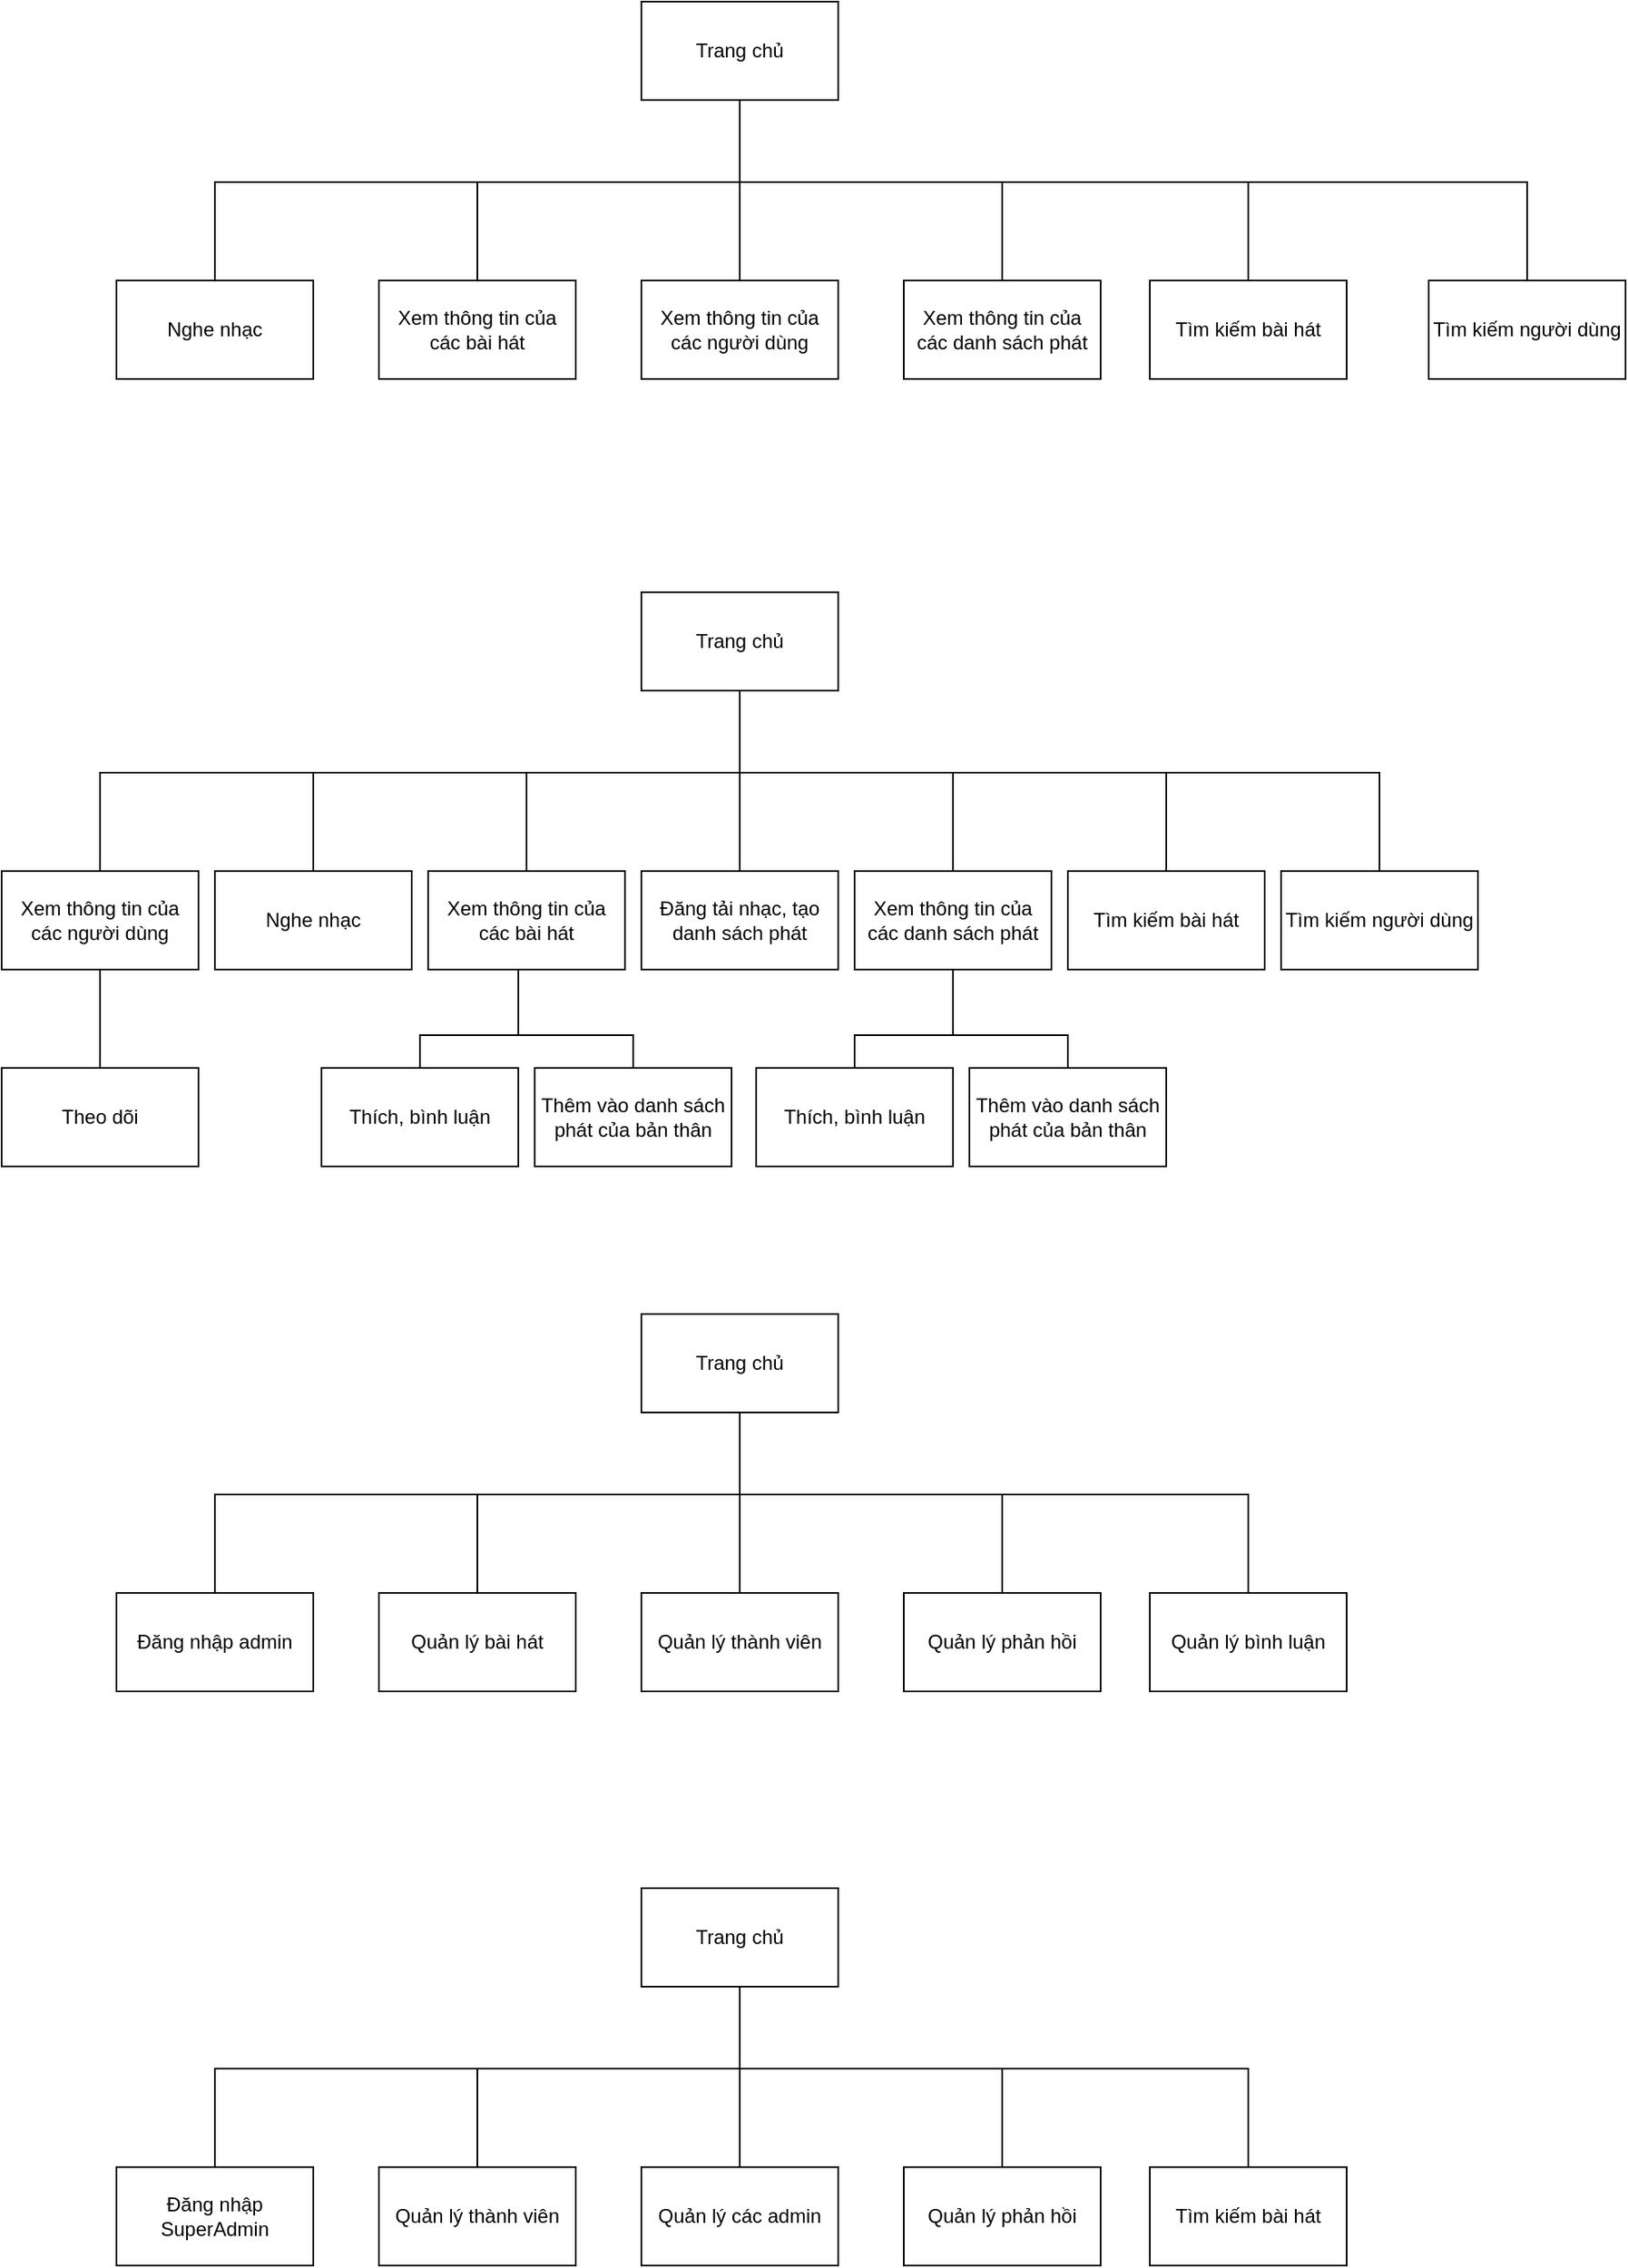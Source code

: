 <mxfile version="22.0.2" type="device">
  <diagram name="Page-1" id="H46Fu1dCmMLFR6pdWDtu">
    <mxGraphModel dx="604" dy="550" grid="1" gridSize="10" guides="1" tooltips="1" connect="1" arrows="1" fold="1" page="1" pageScale="1" pageWidth="827" pageHeight="1169" math="0" shadow="0">
      <root>
        <mxCell id="0" />
        <mxCell id="1" parent="0" />
        <mxCell id="Mgi70flcTU6xSAbqzv8T-1" value="Trang chủ" style="rounded=0;whiteSpace=wrap;html=1;" vertex="1" parent="1">
          <mxGeometry x="420" y="250" width="120" height="60" as="geometry" />
        </mxCell>
        <mxCell id="Mgi70flcTU6xSAbqzv8T-2" value="Xem thông tin của các người dùng" style="rounded=0;whiteSpace=wrap;html=1;" vertex="1" parent="1">
          <mxGeometry x="420" y="420" width="120" height="60" as="geometry" />
        </mxCell>
        <mxCell id="Mgi70flcTU6xSAbqzv8T-3" value="Nghe nhạc" style="rounded=0;whiteSpace=wrap;html=1;" vertex="1" parent="1">
          <mxGeometry x="100" y="420" width="120" height="60" as="geometry" />
        </mxCell>
        <mxCell id="Mgi70flcTU6xSAbqzv8T-4" value="Xem thông tin của các bài hát" style="rounded=0;whiteSpace=wrap;html=1;" vertex="1" parent="1">
          <mxGeometry x="260" y="420" width="120" height="60" as="geometry" />
        </mxCell>
        <mxCell id="Mgi70flcTU6xSAbqzv8T-5" value="Tìm kiếm bài hát" style="rounded=0;whiteSpace=wrap;html=1;" vertex="1" parent="1">
          <mxGeometry x="730" y="420" width="120" height="60" as="geometry" />
        </mxCell>
        <mxCell id="Mgi70flcTU6xSAbqzv8T-6" value="Tìm kiếm người dùng" style="rounded=0;whiteSpace=wrap;html=1;" vertex="1" parent="1">
          <mxGeometry x="900" y="420" width="120" height="60" as="geometry" />
        </mxCell>
        <mxCell id="Mgi70flcTU6xSAbqzv8T-7" value="" style="endArrow=none;html=1;rounded=0;entryX=0.5;entryY=1;entryDx=0;entryDy=0;exitX=0.5;exitY=0;exitDx=0;exitDy=0;" edge="1" parent="1" source="Mgi70flcTU6xSAbqzv8T-2" target="Mgi70flcTU6xSAbqzv8T-1">
          <mxGeometry width="50" height="50" relative="1" as="geometry">
            <mxPoint x="360" y="470" as="sourcePoint" />
            <mxPoint x="410" y="420" as="targetPoint" />
          </mxGeometry>
        </mxCell>
        <mxCell id="Mgi70flcTU6xSAbqzv8T-8" value="" style="endArrow=none;html=1;rounded=0;entryX=0.5;entryY=0;entryDx=0;entryDy=0;exitX=0.5;exitY=1;exitDx=0;exitDy=0;" edge="1" parent="1" source="Mgi70flcTU6xSAbqzv8T-1" target="Mgi70flcTU6xSAbqzv8T-3">
          <mxGeometry width="50" height="50" relative="1" as="geometry">
            <mxPoint x="510" y="500" as="sourcePoint" />
            <mxPoint x="560" y="450" as="targetPoint" />
            <Array as="points">
              <mxPoint x="480" y="360" />
              <mxPoint x="160" y="360" />
            </Array>
          </mxGeometry>
        </mxCell>
        <mxCell id="Mgi70flcTU6xSAbqzv8T-9" value="" style="endArrow=none;html=1;rounded=0;entryX=0.5;entryY=1;entryDx=0;entryDy=0;exitX=0.5;exitY=0;exitDx=0;exitDy=0;" edge="1" parent="1" source="Mgi70flcTU6xSAbqzv8T-4" target="Mgi70flcTU6xSAbqzv8T-1">
          <mxGeometry width="50" height="50" relative="1" as="geometry">
            <mxPoint x="510" y="500" as="sourcePoint" />
            <mxPoint x="560" y="450" as="targetPoint" />
            <Array as="points">
              <mxPoint x="320" y="360" />
              <mxPoint x="480" y="360" />
            </Array>
          </mxGeometry>
        </mxCell>
        <mxCell id="Mgi70flcTU6xSAbqzv8T-10" value="" style="endArrow=none;html=1;rounded=0;exitX=0.5;exitY=1;exitDx=0;exitDy=0;entryX=0.5;entryY=0;entryDx=0;entryDy=0;" edge="1" parent="1" source="Mgi70flcTU6xSAbqzv8T-1" target="Mgi70flcTU6xSAbqzv8T-6">
          <mxGeometry width="50" height="50" relative="1" as="geometry">
            <mxPoint x="510" y="500" as="sourcePoint" />
            <mxPoint x="560" y="450" as="targetPoint" />
            <Array as="points">
              <mxPoint x="480" y="360" />
              <mxPoint x="640" y="360" />
              <mxPoint x="960" y="360" />
            </Array>
          </mxGeometry>
        </mxCell>
        <mxCell id="Mgi70flcTU6xSAbqzv8T-11" value="" style="endArrow=none;html=1;rounded=0;exitX=0.5;exitY=1;exitDx=0;exitDy=0;entryX=0.5;entryY=0;entryDx=0;entryDy=0;" edge="1" parent="1" source="Mgi70flcTU6xSAbqzv8T-1" target="Mgi70flcTU6xSAbqzv8T-5">
          <mxGeometry width="50" height="50" relative="1" as="geometry">
            <mxPoint x="510" y="500" as="sourcePoint" />
            <mxPoint x="560" y="450" as="targetPoint" />
            <Array as="points">
              <mxPoint x="480" y="360" />
              <mxPoint x="790" y="360" />
            </Array>
          </mxGeometry>
        </mxCell>
        <mxCell id="Mgi70flcTU6xSAbqzv8T-25" value="Thích, bình luận" style="rounded=0;whiteSpace=wrap;html=1;" vertex="1" parent="1">
          <mxGeometry x="225" y="900" width="120" height="60" as="geometry" />
        </mxCell>
        <mxCell id="Mgi70flcTU6xSAbqzv8T-26" value="Xem thông tin của các danh sách phát" style="rounded=0;whiteSpace=wrap;html=1;" vertex="1" parent="1">
          <mxGeometry x="580" y="420" width="120" height="60" as="geometry" />
        </mxCell>
        <mxCell id="Mgi70flcTU6xSAbqzv8T-27" value="" style="endArrow=none;html=1;rounded=0;entryX=0.5;entryY=1;entryDx=0;entryDy=0;exitX=0.5;exitY=0;exitDx=0;exitDy=0;" edge="1" parent="1" source="Mgi70flcTU6xSAbqzv8T-26" target="Mgi70flcTU6xSAbqzv8T-1">
          <mxGeometry width="50" height="50" relative="1" as="geometry">
            <mxPoint x="490" y="430" as="sourcePoint" />
            <mxPoint x="490" y="320" as="targetPoint" />
            <Array as="points">
              <mxPoint x="640" y="360" />
              <mxPoint x="480" y="360" />
            </Array>
          </mxGeometry>
        </mxCell>
        <mxCell id="Mgi70flcTU6xSAbqzv8T-28" value="Trang chủ" style="rounded=0;whiteSpace=wrap;html=1;" vertex="1" parent="1">
          <mxGeometry x="420" y="610" width="120" height="60" as="geometry" />
        </mxCell>
        <mxCell id="Mgi70flcTU6xSAbqzv8T-30" value="Nghe nhạc" style="rounded=0;whiteSpace=wrap;html=1;" vertex="1" parent="1">
          <mxGeometry x="160" y="780" width="120" height="60" as="geometry" />
        </mxCell>
        <mxCell id="Mgi70flcTU6xSAbqzv8T-31" value="Xem thông tin của các bài hát" style="rounded=0;whiteSpace=wrap;html=1;" vertex="1" parent="1">
          <mxGeometry x="290" y="780" width="120" height="60" as="geometry" />
        </mxCell>
        <mxCell id="Mgi70flcTU6xSAbqzv8T-32" value="Tìm kiếm bài hát" style="rounded=0;whiteSpace=wrap;html=1;" vertex="1" parent="1">
          <mxGeometry x="680" y="780" width="120" height="60" as="geometry" />
        </mxCell>
        <mxCell id="Mgi70flcTU6xSAbqzv8T-33" value="Tìm kiếm người dùng" style="rounded=0;whiteSpace=wrap;html=1;" vertex="1" parent="1">
          <mxGeometry x="810" y="780" width="120" height="60" as="geometry" />
        </mxCell>
        <mxCell id="Mgi70flcTU6xSAbqzv8T-34" value="" style="endArrow=none;html=1;rounded=0;entryX=0.5;entryY=1;entryDx=0;entryDy=0;exitX=0.5;exitY=0;exitDx=0;exitDy=0;" edge="1" parent="1" target="Mgi70flcTU6xSAbqzv8T-28">
          <mxGeometry width="50" height="50" relative="1" as="geometry">
            <mxPoint x="480" y="780" as="sourcePoint" />
            <mxPoint x="410" y="780" as="targetPoint" />
          </mxGeometry>
        </mxCell>
        <mxCell id="Mgi70flcTU6xSAbqzv8T-35" value="" style="endArrow=none;html=1;rounded=0;entryX=0.5;entryY=0;entryDx=0;entryDy=0;exitX=0.5;exitY=1;exitDx=0;exitDy=0;" edge="1" parent="1" source="Mgi70flcTU6xSAbqzv8T-28" target="Mgi70flcTU6xSAbqzv8T-30">
          <mxGeometry width="50" height="50" relative="1" as="geometry">
            <mxPoint x="510" y="860" as="sourcePoint" />
            <mxPoint x="560" y="810" as="targetPoint" />
            <Array as="points">
              <mxPoint x="480" y="720" />
              <mxPoint x="220" y="720" />
            </Array>
          </mxGeometry>
        </mxCell>
        <mxCell id="Mgi70flcTU6xSAbqzv8T-36" value="" style="endArrow=none;html=1;rounded=0;entryX=0.5;entryY=1;entryDx=0;entryDy=0;exitX=0.5;exitY=0;exitDx=0;exitDy=0;" edge="1" parent="1" source="Mgi70flcTU6xSAbqzv8T-31" target="Mgi70flcTU6xSAbqzv8T-28">
          <mxGeometry width="50" height="50" relative="1" as="geometry">
            <mxPoint x="510" y="860" as="sourcePoint" />
            <mxPoint x="560" y="810" as="targetPoint" />
            <Array as="points">
              <mxPoint x="350" y="720" />
              <mxPoint x="480" y="720" />
            </Array>
          </mxGeometry>
        </mxCell>
        <mxCell id="Mgi70flcTU6xSAbqzv8T-37" value="" style="endArrow=none;html=1;rounded=0;exitX=0.5;exitY=1;exitDx=0;exitDy=0;entryX=0.5;entryY=0;entryDx=0;entryDy=0;" edge="1" parent="1" source="Mgi70flcTU6xSAbqzv8T-28" target="Mgi70flcTU6xSAbqzv8T-33">
          <mxGeometry width="50" height="50" relative="1" as="geometry">
            <mxPoint x="510" y="860" as="sourcePoint" />
            <mxPoint x="560" y="810" as="targetPoint" />
            <Array as="points">
              <mxPoint x="480" y="720" />
              <mxPoint x="640" y="720" />
              <mxPoint x="870" y="720" />
            </Array>
          </mxGeometry>
        </mxCell>
        <mxCell id="Mgi70flcTU6xSAbqzv8T-38" value="" style="endArrow=none;html=1;rounded=0;exitX=0.5;exitY=1;exitDx=0;exitDy=0;entryX=0.5;entryY=0;entryDx=0;entryDy=0;" edge="1" parent="1" source="Mgi70flcTU6xSAbqzv8T-28" target="Mgi70flcTU6xSAbqzv8T-32">
          <mxGeometry width="50" height="50" relative="1" as="geometry">
            <mxPoint x="510" y="860" as="sourcePoint" />
            <mxPoint x="560" y="810" as="targetPoint" />
            <Array as="points">
              <mxPoint x="480" y="720" />
              <mxPoint x="740" y="720" />
            </Array>
          </mxGeometry>
        </mxCell>
        <mxCell id="Mgi70flcTU6xSAbqzv8T-39" value="Xem thông tin của các danh sách phát" style="rounded=0;whiteSpace=wrap;html=1;" vertex="1" parent="1">
          <mxGeometry x="550" y="780" width="120" height="60" as="geometry" />
        </mxCell>
        <mxCell id="Mgi70flcTU6xSAbqzv8T-40" value="" style="endArrow=none;html=1;rounded=0;entryX=0.5;entryY=1;entryDx=0;entryDy=0;exitX=0.5;exitY=0;exitDx=0;exitDy=0;" edge="1" parent="1" source="Mgi70flcTU6xSAbqzv8T-39" target="Mgi70flcTU6xSAbqzv8T-28">
          <mxGeometry width="50" height="50" relative="1" as="geometry">
            <mxPoint x="490" y="790" as="sourcePoint" />
            <mxPoint x="490" y="680" as="targetPoint" />
            <Array as="points">
              <mxPoint x="610" y="720" />
              <mxPoint x="480" y="720" />
            </Array>
          </mxGeometry>
        </mxCell>
        <mxCell id="Mgi70flcTU6xSAbqzv8T-41" value="" style="endArrow=none;html=1;rounded=0;entryX=0.5;entryY=1;entryDx=0;entryDy=0;exitX=0.5;exitY=0;exitDx=0;exitDy=0;" edge="1" parent="1" target="Mgi70flcTU6xSAbqzv8T-28">
          <mxGeometry width="50" height="50" relative="1" as="geometry">
            <mxPoint x="90" y="780" as="sourcePoint" />
            <mxPoint x="490" y="680" as="targetPoint" />
            <Array as="points">
              <mxPoint x="90" y="720" />
              <mxPoint x="480" y="720" />
            </Array>
          </mxGeometry>
        </mxCell>
        <mxCell id="Mgi70flcTU6xSAbqzv8T-42" value="" style="endArrow=none;html=1;rounded=0;entryX=0.5;entryY=1;entryDx=0;entryDy=0;exitX=0.5;exitY=0;exitDx=0;exitDy=0;" edge="1" parent="1" source="Mgi70flcTU6xSAbqzv8T-25">
          <mxGeometry width="50" height="50" relative="1" as="geometry">
            <mxPoint x="475" y="840" as="sourcePoint" />
            <mxPoint x="345" y="840" as="targetPoint" />
            <Array as="points">
              <mxPoint x="285" y="880" />
              <mxPoint x="345" y="880" />
            </Array>
          </mxGeometry>
        </mxCell>
        <mxCell id="Mgi70flcTU6xSAbqzv8T-43" value="Thêm vào danh sách phát của bản thân" style="rounded=0;whiteSpace=wrap;html=1;" vertex="1" parent="1">
          <mxGeometry x="355" y="900" width="120" height="60" as="geometry" />
        </mxCell>
        <mxCell id="Mgi70flcTU6xSAbqzv8T-44" value="" style="endArrow=none;html=1;rounded=0;entryX=0.5;entryY=1;entryDx=0;entryDy=0;exitX=0.5;exitY=0;exitDx=0;exitDy=0;" edge="1" parent="1" source="Mgi70flcTU6xSAbqzv8T-43">
          <mxGeometry width="50" height="50" relative="1" as="geometry">
            <mxPoint x="295" y="910" as="sourcePoint" />
            <mxPoint x="345" y="840" as="targetPoint" />
            <Array as="points">
              <mxPoint x="415" y="880" />
              <mxPoint x="345" y="880" />
            </Array>
          </mxGeometry>
        </mxCell>
        <mxCell id="Mgi70flcTU6xSAbqzv8T-45" value="Theo dõi" style="rounded=0;whiteSpace=wrap;html=1;" vertex="1" parent="1">
          <mxGeometry x="30" y="900" width="120" height="60" as="geometry" />
        </mxCell>
        <mxCell id="Mgi70flcTU6xSAbqzv8T-46" value="Thích, bình luận" style="rounded=0;whiteSpace=wrap;html=1;" vertex="1" parent="1">
          <mxGeometry x="490" y="900" width="120" height="60" as="geometry" />
        </mxCell>
        <mxCell id="Mgi70flcTU6xSAbqzv8T-47" value="" style="endArrow=none;html=1;rounded=0;entryX=0.5;entryY=1;entryDx=0;entryDy=0;exitX=0.5;exitY=0;exitDx=0;exitDy=0;" edge="1" parent="1" source="Mgi70flcTU6xSAbqzv8T-46">
          <mxGeometry width="50" height="50" relative="1" as="geometry">
            <mxPoint x="740" y="840" as="sourcePoint" />
            <mxPoint x="610" y="840" as="targetPoint" />
            <Array as="points">
              <mxPoint x="550" y="880" />
              <mxPoint x="610" y="880" />
            </Array>
          </mxGeometry>
        </mxCell>
        <mxCell id="Mgi70flcTU6xSAbqzv8T-48" value="Thêm vào danh sách phát của bản thân" style="rounded=0;whiteSpace=wrap;html=1;" vertex="1" parent="1">
          <mxGeometry x="620" y="900" width="120" height="60" as="geometry" />
        </mxCell>
        <mxCell id="Mgi70flcTU6xSAbqzv8T-49" value="" style="endArrow=none;html=1;rounded=0;entryX=0.5;entryY=1;entryDx=0;entryDy=0;exitX=0.5;exitY=0;exitDx=0;exitDy=0;" edge="1" parent="1" source="Mgi70flcTU6xSAbqzv8T-48">
          <mxGeometry width="50" height="50" relative="1" as="geometry">
            <mxPoint x="560" y="910" as="sourcePoint" />
            <mxPoint x="610" y="840" as="targetPoint" />
            <Array as="points">
              <mxPoint x="680" y="880" />
              <mxPoint x="610" y="880" />
            </Array>
          </mxGeometry>
        </mxCell>
        <mxCell id="Mgi70flcTU6xSAbqzv8T-50" value="Đăng tải nhạc, tạo danh sách phát" style="rounded=0;whiteSpace=wrap;html=1;" vertex="1" parent="1">
          <mxGeometry x="420" y="780" width="120" height="60" as="geometry" />
        </mxCell>
        <mxCell id="Mgi70flcTU6xSAbqzv8T-51" value="Xem thông tin của các người dùng" style="rounded=0;whiteSpace=wrap;html=1;" vertex="1" parent="1">
          <mxGeometry x="30" y="780" width="120" height="60" as="geometry" />
        </mxCell>
        <mxCell id="Mgi70flcTU6xSAbqzv8T-52" value="" style="endArrow=none;html=1;rounded=0;entryX=0.5;entryY=1;entryDx=0;entryDy=0;" edge="1" parent="1" source="Mgi70flcTU6xSAbqzv8T-45" target="Mgi70flcTU6xSAbqzv8T-51">
          <mxGeometry width="50" height="50" relative="1" as="geometry">
            <mxPoint x="490" y="790" as="sourcePoint" />
            <mxPoint x="490" y="680" as="targetPoint" />
          </mxGeometry>
        </mxCell>
        <mxCell id="Mgi70flcTU6xSAbqzv8T-53" value="Trang chủ" style="rounded=0;whiteSpace=wrap;html=1;" vertex="1" parent="1">
          <mxGeometry x="420" y="1050" width="120" height="60" as="geometry" />
        </mxCell>
        <mxCell id="Mgi70flcTU6xSAbqzv8T-54" value="Quản lý thành viên" style="rounded=0;whiteSpace=wrap;html=1;" vertex="1" parent="1">
          <mxGeometry x="420" y="1220" width="120" height="60" as="geometry" />
        </mxCell>
        <mxCell id="Mgi70flcTU6xSAbqzv8T-55" value="Đăng nhập admin" style="rounded=0;whiteSpace=wrap;html=1;" vertex="1" parent="1">
          <mxGeometry x="100" y="1220" width="120" height="60" as="geometry" />
        </mxCell>
        <mxCell id="Mgi70flcTU6xSAbqzv8T-56" value="Quản lý bài hát" style="rounded=0;whiteSpace=wrap;html=1;" vertex="1" parent="1">
          <mxGeometry x="260" y="1220" width="120" height="60" as="geometry" />
        </mxCell>
        <mxCell id="Mgi70flcTU6xSAbqzv8T-57" value="Quản lý bình luận" style="rounded=0;whiteSpace=wrap;html=1;" vertex="1" parent="1">
          <mxGeometry x="730" y="1220" width="120" height="60" as="geometry" />
        </mxCell>
        <mxCell id="Mgi70flcTU6xSAbqzv8T-59" value="" style="endArrow=none;html=1;rounded=0;entryX=0.5;entryY=1;entryDx=0;entryDy=0;exitX=0.5;exitY=0;exitDx=0;exitDy=0;" edge="1" parent="1" source="Mgi70flcTU6xSAbqzv8T-54" target="Mgi70flcTU6xSAbqzv8T-53">
          <mxGeometry width="50" height="50" relative="1" as="geometry">
            <mxPoint x="360" y="1270" as="sourcePoint" />
            <mxPoint x="410" y="1220" as="targetPoint" />
          </mxGeometry>
        </mxCell>
        <mxCell id="Mgi70flcTU6xSAbqzv8T-60" value="" style="endArrow=none;html=1;rounded=0;entryX=0.5;entryY=0;entryDx=0;entryDy=0;exitX=0.5;exitY=1;exitDx=0;exitDy=0;" edge="1" parent="1" source="Mgi70flcTU6xSAbqzv8T-53" target="Mgi70flcTU6xSAbqzv8T-55">
          <mxGeometry width="50" height="50" relative="1" as="geometry">
            <mxPoint x="510" y="1300" as="sourcePoint" />
            <mxPoint x="560" y="1250" as="targetPoint" />
            <Array as="points">
              <mxPoint x="480" y="1160" />
              <mxPoint x="160" y="1160" />
            </Array>
          </mxGeometry>
        </mxCell>
        <mxCell id="Mgi70flcTU6xSAbqzv8T-61" value="" style="endArrow=none;html=1;rounded=0;entryX=0.5;entryY=1;entryDx=0;entryDy=0;exitX=0.5;exitY=0;exitDx=0;exitDy=0;" edge="1" parent="1" source="Mgi70flcTU6xSAbqzv8T-56" target="Mgi70flcTU6xSAbqzv8T-53">
          <mxGeometry width="50" height="50" relative="1" as="geometry">
            <mxPoint x="510" y="1300" as="sourcePoint" />
            <mxPoint x="560" y="1250" as="targetPoint" />
            <Array as="points">
              <mxPoint x="320" y="1160" />
              <mxPoint x="480" y="1160" />
            </Array>
          </mxGeometry>
        </mxCell>
        <mxCell id="Mgi70flcTU6xSAbqzv8T-63" value="" style="endArrow=none;html=1;rounded=0;exitX=0.5;exitY=1;exitDx=0;exitDy=0;entryX=0.5;entryY=0;entryDx=0;entryDy=0;" edge="1" parent="1" source="Mgi70flcTU6xSAbqzv8T-53" target="Mgi70flcTU6xSAbqzv8T-57">
          <mxGeometry width="50" height="50" relative="1" as="geometry">
            <mxPoint x="510" y="1300" as="sourcePoint" />
            <mxPoint x="560" y="1250" as="targetPoint" />
            <Array as="points">
              <mxPoint x="480" y="1160" />
              <mxPoint x="790" y="1160" />
            </Array>
          </mxGeometry>
        </mxCell>
        <mxCell id="Mgi70flcTU6xSAbqzv8T-64" value="Quản lý phản hồi" style="rounded=0;whiteSpace=wrap;html=1;" vertex="1" parent="1">
          <mxGeometry x="580" y="1220" width="120" height="60" as="geometry" />
        </mxCell>
        <mxCell id="Mgi70flcTU6xSAbqzv8T-65" value="" style="endArrow=none;html=1;rounded=0;entryX=0.5;entryY=1;entryDx=0;entryDy=0;exitX=0.5;exitY=0;exitDx=0;exitDy=0;" edge="1" parent="1" source="Mgi70flcTU6xSAbqzv8T-64" target="Mgi70flcTU6xSAbqzv8T-53">
          <mxGeometry width="50" height="50" relative="1" as="geometry">
            <mxPoint x="490" y="1230" as="sourcePoint" />
            <mxPoint x="490" y="1120" as="targetPoint" />
            <Array as="points">
              <mxPoint x="640" y="1160" />
              <mxPoint x="480" y="1160" />
            </Array>
          </mxGeometry>
        </mxCell>
        <mxCell id="Mgi70flcTU6xSAbqzv8T-66" value="Trang chủ" style="rounded=0;whiteSpace=wrap;html=1;" vertex="1" parent="1">
          <mxGeometry x="420" y="1400" width="120" height="60" as="geometry" />
        </mxCell>
        <mxCell id="Mgi70flcTU6xSAbqzv8T-67" value="Quản lý các admin" style="rounded=0;whiteSpace=wrap;html=1;" vertex="1" parent="1">
          <mxGeometry x="420" y="1570" width="120" height="60" as="geometry" />
        </mxCell>
        <mxCell id="Mgi70flcTU6xSAbqzv8T-68" value="Đăng nhập SuperAdmin" style="rounded=0;whiteSpace=wrap;html=1;" vertex="1" parent="1">
          <mxGeometry x="100" y="1570" width="120" height="60" as="geometry" />
        </mxCell>
        <mxCell id="Mgi70flcTU6xSAbqzv8T-69" value="Quản lý thành viên" style="rounded=0;whiteSpace=wrap;html=1;" vertex="1" parent="1">
          <mxGeometry x="260" y="1570" width="120" height="60" as="geometry" />
        </mxCell>
        <mxCell id="Mgi70flcTU6xSAbqzv8T-70" value="Tìm kiếm bài hát" style="rounded=0;whiteSpace=wrap;html=1;" vertex="1" parent="1">
          <mxGeometry x="730" y="1570" width="120" height="60" as="geometry" />
        </mxCell>
        <mxCell id="Mgi70flcTU6xSAbqzv8T-72" value="" style="endArrow=none;html=1;rounded=0;entryX=0.5;entryY=1;entryDx=0;entryDy=0;exitX=0.5;exitY=0;exitDx=0;exitDy=0;" edge="1" parent="1" source="Mgi70flcTU6xSAbqzv8T-67" target="Mgi70flcTU6xSAbqzv8T-66">
          <mxGeometry width="50" height="50" relative="1" as="geometry">
            <mxPoint x="360" y="1620" as="sourcePoint" />
            <mxPoint x="410" y="1570" as="targetPoint" />
          </mxGeometry>
        </mxCell>
        <mxCell id="Mgi70flcTU6xSAbqzv8T-73" value="" style="endArrow=none;html=1;rounded=0;entryX=0.5;entryY=0;entryDx=0;entryDy=0;exitX=0.5;exitY=1;exitDx=0;exitDy=0;" edge="1" parent="1" source="Mgi70flcTU6xSAbqzv8T-66" target="Mgi70flcTU6xSAbqzv8T-68">
          <mxGeometry width="50" height="50" relative="1" as="geometry">
            <mxPoint x="510" y="1650" as="sourcePoint" />
            <mxPoint x="560" y="1600" as="targetPoint" />
            <Array as="points">
              <mxPoint x="480" y="1510" />
              <mxPoint x="160" y="1510" />
            </Array>
          </mxGeometry>
        </mxCell>
        <mxCell id="Mgi70flcTU6xSAbqzv8T-74" value="" style="endArrow=none;html=1;rounded=0;entryX=0.5;entryY=1;entryDx=0;entryDy=0;exitX=0.5;exitY=0;exitDx=0;exitDy=0;" edge="1" parent="1" source="Mgi70flcTU6xSAbqzv8T-69" target="Mgi70flcTU6xSAbqzv8T-66">
          <mxGeometry width="50" height="50" relative="1" as="geometry">
            <mxPoint x="510" y="1650" as="sourcePoint" />
            <mxPoint x="560" y="1600" as="targetPoint" />
            <Array as="points">
              <mxPoint x="320" y="1510" />
              <mxPoint x="480" y="1510" />
            </Array>
          </mxGeometry>
        </mxCell>
        <mxCell id="Mgi70flcTU6xSAbqzv8T-76" value="" style="endArrow=none;html=1;rounded=0;exitX=0.5;exitY=1;exitDx=0;exitDy=0;entryX=0.5;entryY=0;entryDx=0;entryDy=0;" edge="1" parent="1" source="Mgi70flcTU6xSAbqzv8T-66" target="Mgi70flcTU6xSAbqzv8T-70">
          <mxGeometry width="50" height="50" relative="1" as="geometry">
            <mxPoint x="510" y="1650" as="sourcePoint" />
            <mxPoint x="560" y="1600" as="targetPoint" />
            <Array as="points">
              <mxPoint x="480" y="1510" />
              <mxPoint x="790" y="1510" />
            </Array>
          </mxGeometry>
        </mxCell>
        <mxCell id="Mgi70flcTU6xSAbqzv8T-77" value="Quản lý phản hồi" style="rounded=0;whiteSpace=wrap;html=1;" vertex="1" parent="1">
          <mxGeometry x="580" y="1570" width="120" height="60" as="geometry" />
        </mxCell>
        <mxCell id="Mgi70flcTU6xSAbqzv8T-78" value="" style="endArrow=none;html=1;rounded=0;entryX=0.5;entryY=1;entryDx=0;entryDy=0;exitX=0.5;exitY=0;exitDx=0;exitDy=0;" edge="1" parent="1" source="Mgi70flcTU6xSAbqzv8T-77" target="Mgi70flcTU6xSAbqzv8T-66">
          <mxGeometry width="50" height="50" relative="1" as="geometry">
            <mxPoint x="490" y="1580" as="sourcePoint" />
            <mxPoint x="490" y="1470" as="targetPoint" />
            <Array as="points">
              <mxPoint x="640" y="1510" />
              <mxPoint x="480" y="1510" />
            </Array>
          </mxGeometry>
        </mxCell>
      </root>
    </mxGraphModel>
  </diagram>
</mxfile>
